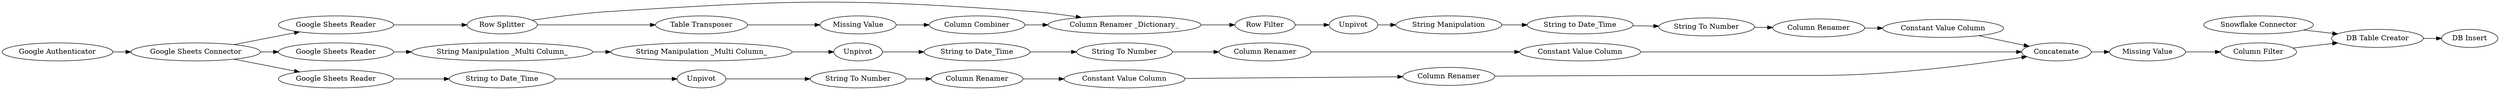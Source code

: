 digraph {
	"3272971535793845557_631" [label="String Manipulation _Multi Column_"]
	"3272971535793845557_617" [label="Missing Value"]
	"3272971535793845557_172" [label="String to Date_Time"]
	"3272971535793845557_335" [label="Column Renamer"]
	"3272971535793845557_633" [label="String Manipulation _Multi Column_"]
	"3272971535793845557_203" [label="String to Date_Time"]
	"3272971535793845557_615" [label="Google Sheets Reader"]
	"3272971535793845557_36" [label=Unpivot]
	"3272971535793845557_334" [label="DB Insert"]
	"3272971535793845557_622" [label="Constant Value Column"]
	"3272971535793845557_336" [label=Unpivot]
	"3272971535793845557_47" [label="Google Sheets Reader"]
	"3272971535793845557_627" [label="String to Date_Time"]
	"3272971535793845557_624" [label="Column Renamer"]
	"3272971535793845557_639" [label="Row Filter"]
	"3272971535793845557_637" [label="DB Table Creator"]
	"3272971535793845557_636" [label="Column Renamer"]
	"3272971535793845557_626" [label="Constant Value Column"]
	"3272971535793845557_634" [label="Missing Value"]
	"3272971535793845557_204" [label="Row Splitter"]
	"3272971535793845557_337" [label="Snowflake Connector"]
	"3272971535793845557_620" [label="String Manipulation"]
	"3272971535793845557_623" [label=Unpivot]
	"3272971535793845557_206" [label="Column Combiner"]
	"3272971535793845557_618" [label="Column Renamer _Dictionary_"]
	"3272971535793845557_621" [label="Constant Value Column"]
	"3272971535793845557_333" [label="String To Number"]
	"3272971535793845557_638" [label="Column Filter"]
	"3272971535793845557_162" [label="Google Sheets Connector"]
	"3272971535793845557_628" [label="String To Number"]
	"3272971535793845557_177" [label="Column Renamer"]
	"3272971535793845557_200" [label="Google Sheets Reader"]
	"3272971535793845557_171" [label="String To Number"]
	"3272971535793845557_635" [label=Concatenate]
	"3272971535793845557_14" [label="Google Authenticator"]
	"3272971535793845557_207" [label="Table Transposer"]
	"3272971535793845557_638" -> "3272971535793845557_637"
	"3272971535793845557_47" -> "3272971535793845557_631"
	"3272971535793845557_618" -> "3272971535793845557_639"
	"3272971535793845557_622" -> "3272971535793845557_636"
	"3272971535793845557_617" -> "3272971535793845557_206"
	"3272971535793845557_633" -> "3272971535793845557_623"
	"3272971535793845557_171" -> "3272971535793845557_177"
	"3272971535793845557_623" -> "3272971535793845557_627"
	"3272971535793845557_626" -> "3272971535793845557_635"
	"3272971535793845557_162" -> "3272971535793845557_47"
	"3272971535793845557_627" -> "3272971535793845557_628"
	"3272971535793845557_620" -> "3272971535793845557_172"
	"3272971535793845557_615" -> "3272971535793845557_204"
	"3272971535793845557_14" -> "3272971535793845557_162"
	"3272971535793845557_335" -> "3272971535793845557_622"
	"3272971535793845557_631" -> "3272971535793845557_633"
	"3272971535793845557_637" -> "3272971535793845557_334"
	"3272971535793845557_162" -> "3272971535793845557_200"
	"3272971535793845557_634" -> "3272971535793845557_638"
	"3272971535793845557_628" -> "3272971535793845557_624"
	"3272971535793845557_204" -> "3272971535793845557_618"
	"3272971535793845557_206" -> "3272971535793845557_618"
	"3272971535793845557_333" -> "3272971535793845557_335"
	"3272971535793845557_177" -> "3272971535793845557_621"
	"3272971535793845557_337" -> "3272971535793845557_637"
	"3272971535793845557_621" -> "3272971535793845557_635"
	"3272971535793845557_200" -> "3272971535793845557_203"
	"3272971535793845557_162" -> "3272971535793845557_615"
	"3272971535793845557_207" -> "3272971535793845557_617"
	"3272971535793845557_36" -> "3272971535793845557_620"
	"3272971535793845557_624" -> "3272971535793845557_626"
	"3272971535793845557_636" -> "3272971535793845557_635"
	"3272971535793845557_639" -> "3272971535793845557_36"
	"3272971535793845557_204" -> "3272971535793845557_207"
	"3272971535793845557_172" -> "3272971535793845557_171"
	"3272971535793845557_203" -> "3272971535793845557_336"
	"3272971535793845557_336" -> "3272971535793845557_333"
	"3272971535793845557_635" -> "3272971535793845557_634"
	rankdir=LR
}
